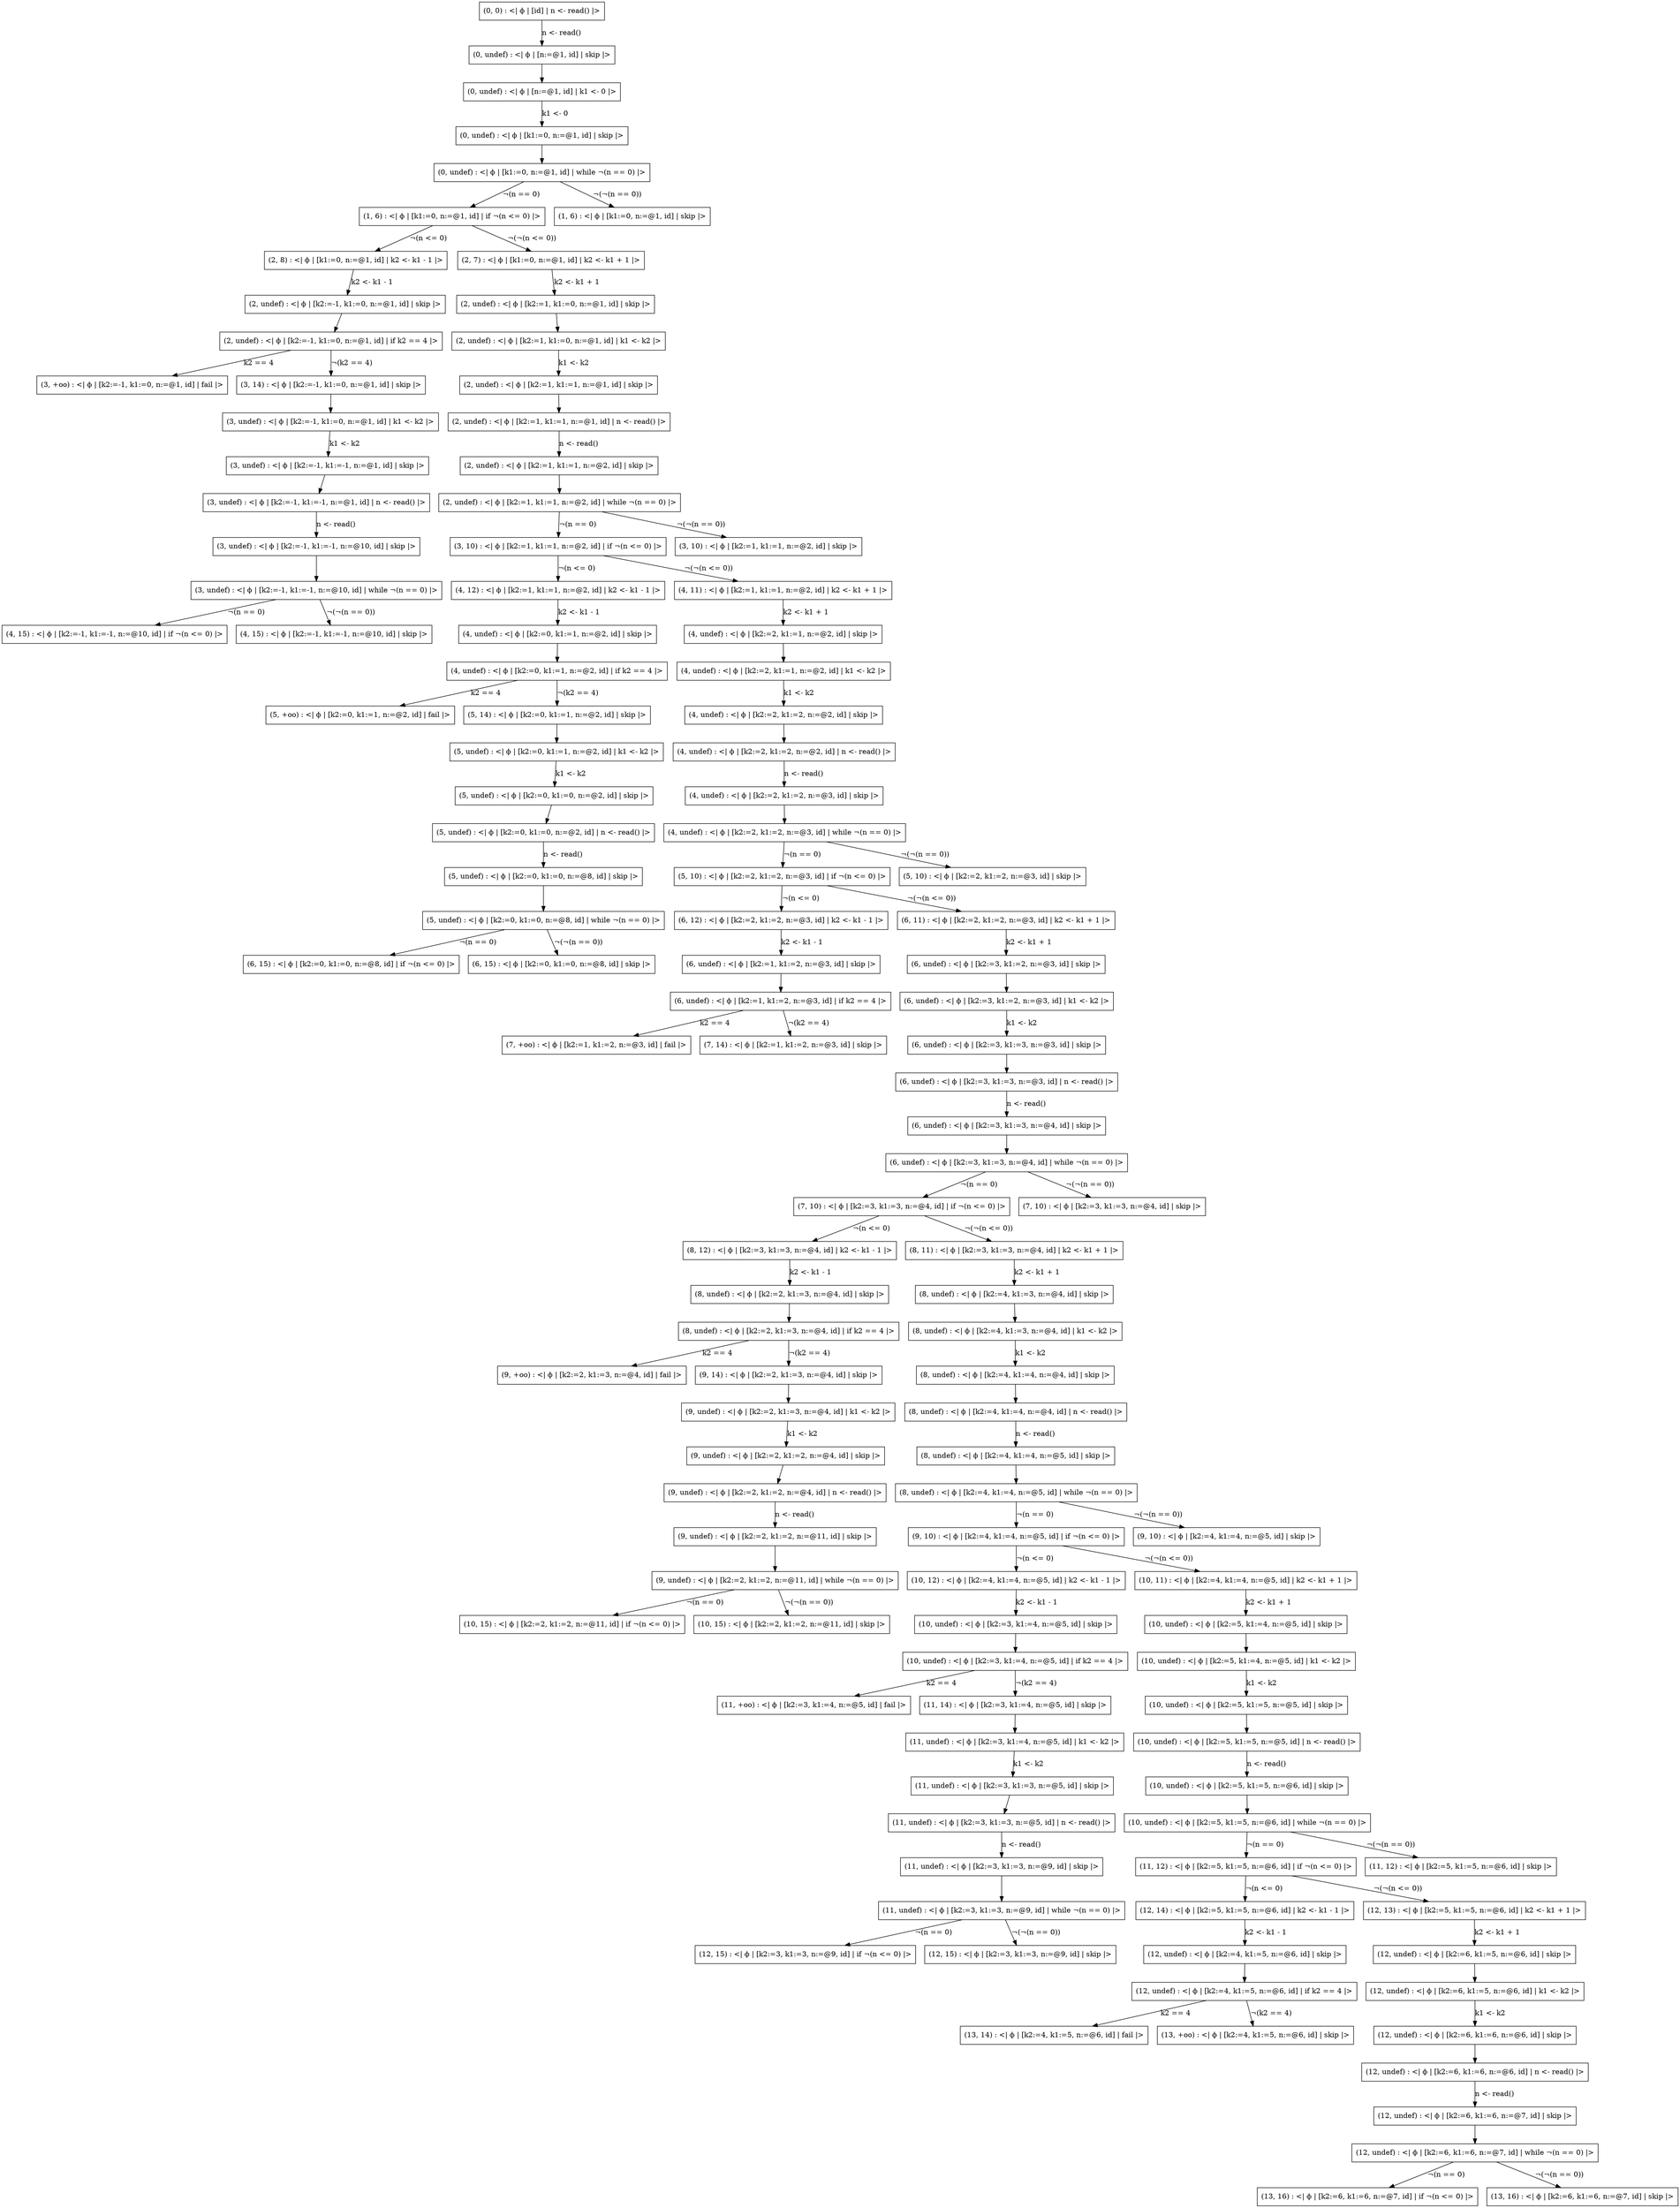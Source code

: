 digraph{
node[shape=box]
"(0, 0) : <| ϕ | [id] | n <- read() |>" -> "(0, undef) : <| ϕ | [n:=@1, id] | skip |>"[label="n <- read()"]
"(0, undef) : <| ϕ | [n:=@1, id] | skip |>" -> "(0, undef) : <| ϕ | [n:=@1, id] | k1 <- 0 |>"[label=""]
"(0, undef) : <| ϕ | [n:=@1, id] | k1 <- 0 |>" -> "(0, undef) : <| ϕ | [k1:=0, n:=@1, id] | skip |>"[label="k1 <- 0"]
"(0, undef) : <| ϕ | [k1:=0, n:=@1, id] | skip |>" -> "(0, undef) : <| ϕ | [k1:=0, n:=@1, id] | while ¬(n == 0) |>"[label=""]
"(0, undef) : <| ϕ | [k1:=0, n:=@1, id] | while ¬(n == 0) |>" -> "(1, 6) : <| ϕ | [k1:=0, n:=@1, id] | if ¬(n <= 0) |>"[label="¬(n == 0)"]
"(0, undef) : <| ϕ | [k1:=0, n:=@1, id] | while ¬(n == 0) |>" -> "(1, 6) : <| ϕ | [k1:=0, n:=@1, id] | skip |>"[label="¬(¬(n == 0))"]
"(1, 6) : <| ϕ | [k1:=0, n:=@1, id] | if ¬(n <= 0) |>" -> "(2, 8) : <| ϕ | [k1:=0, n:=@1, id] | k2 <- k1 - 1 |>"[label="¬(n <= 0)"]
"(1, 6) : <| ϕ | [k1:=0, n:=@1, id] | if ¬(n <= 0) |>" -> "(2, 7) : <| ϕ | [k1:=0, n:=@1, id] | k2 <- k1 + 1 |>"[label="¬(¬(n <= 0))"]
"(2, 7) : <| ϕ | [k1:=0, n:=@1, id] | k2 <- k1 + 1 |>" -> "(2, undef) : <| ϕ | [k2:=1, k1:=0, n:=@1, id] | skip |>"[label="k2 <- k1 + 1"]
"(2, undef) : <| ϕ | [k2:=1, k1:=0, n:=@1, id] | skip |>" -> "(2, undef) : <| ϕ | [k2:=1, k1:=0, n:=@1, id] | k1 <- k2 |>"[label=""]
"(2, undef) : <| ϕ | [k2:=1, k1:=0, n:=@1, id] | k1 <- k2 |>" -> "(2, undef) : <| ϕ | [k2:=1, k1:=1, n:=@1, id] | skip |>"[label="k1 <- k2"]
"(2, undef) : <| ϕ | [k2:=1, k1:=1, n:=@1, id] | skip |>" -> "(2, undef) : <| ϕ | [k2:=1, k1:=1, n:=@1, id] | n <- read() |>"[label=""]
"(2, undef) : <| ϕ | [k2:=1, k1:=1, n:=@1, id] | n <- read() |>" -> "(2, undef) : <| ϕ | [k2:=1, k1:=1, n:=@2, id] | skip |>"[label="n <- read()"]
"(2, undef) : <| ϕ | [k2:=1, k1:=1, n:=@2, id] | skip |>" -> "(2, undef) : <| ϕ | [k2:=1, k1:=1, n:=@2, id] | while ¬(n == 0) |>"[label=""]
"(2, undef) : <| ϕ | [k2:=1, k1:=1, n:=@2, id] | while ¬(n == 0) |>" -> "(3, 10) : <| ϕ | [k2:=1, k1:=1, n:=@2, id] | if ¬(n <= 0) |>"[label="¬(n == 0)"]
"(2, undef) : <| ϕ | [k2:=1, k1:=1, n:=@2, id] | while ¬(n == 0) |>" -> "(3, 10) : <| ϕ | [k2:=1, k1:=1, n:=@2, id] | skip |>"[label="¬(¬(n == 0))"]
"(2, 8) : <| ϕ | [k1:=0, n:=@1, id] | k2 <- k1 - 1 |>" -> "(2, undef) : <| ϕ | [k2:=-1, k1:=0, n:=@1, id] | skip |>"[label="k2 <- k1 - 1"]
"(2, undef) : <| ϕ | [k2:=-1, k1:=0, n:=@1, id] | skip |>" -> "(2, undef) : <| ϕ | [k2:=-1, k1:=0, n:=@1, id] | if k2 == 4 |>"[label=""]
"(2, undef) : <| ϕ | [k2:=-1, k1:=0, n:=@1, id] | if k2 == 4 |>" -> "(3, +oo) : <| ϕ | [k2:=-1, k1:=0, n:=@1, id] | fail |>"[label="k2 == 4"]
"(2, undef) : <| ϕ | [k2:=-1, k1:=0, n:=@1, id] | if k2 == 4 |>" -> "(3, 14) : <| ϕ | [k2:=-1, k1:=0, n:=@1, id] | skip |>"[label="¬(k2 == 4)"]
"(3, 10) : <| ϕ | [k2:=1, k1:=1, n:=@2, id] | if ¬(n <= 0) |>" -> "(4, 12) : <| ϕ | [k2:=1, k1:=1, n:=@2, id] | k2 <- k1 - 1 |>"[label="¬(n <= 0)"]
"(3, 10) : <| ϕ | [k2:=1, k1:=1, n:=@2, id] | if ¬(n <= 0) |>" -> "(4, 11) : <| ϕ | [k2:=1, k1:=1, n:=@2, id] | k2 <- k1 + 1 |>"[label="¬(¬(n <= 0))"]
"(4, 11) : <| ϕ | [k2:=1, k1:=1, n:=@2, id] | k2 <- k1 + 1 |>" -> "(4, undef) : <| ϕ | [k2:=2, k1:=1, n:=@2, id] | skip |>"[label="k2 <- k1 + 1"]
"(4, undef) : <| ϕ | [k2:=2, k1:=1, n:=@2, id] | skip |>" -> "(4, undef) : <| ϕ | [k2:=2, k1:=1, n:=@2, id] | k1 <- k2 |>"[label=""]
"(4, undef) : <| ϕ | [k2:=2, k1:=1, n:=@2, id] | k1 <- k2 |>" -> "(4, undef) : <| ϕ | [k2:=2, k1:=2, n:=@2, id] | skip |>"[label="k1 <- k2"]
"(4, undef) : <| ϕ | [k2:=2, k1:=2, n:=@2, id] | skip |>" -> "(4, undef) : <| ϕ | [k2:=2, k1:=2, n:=@2, id] | n <- read() |>"[label=""]
"(4, undef) : <| ϕ | [k2:=2, k1:=2, n:=@2, id] | n <- read() |>" -> "(4, undef) : <| ϕ | [k2:=2, k1:=2, n:=@3, id] | skip |>"[label="n <- read()"]
"(4, undef) : <| ϕ | [k2:=2, k1:=2, n:=@3, id] | skip |>" -> "(4, undef) : <| ϕ | [k2:=2, k1:=2, n:=@3, id] | while ¬(n == 0) |>"[label=""]
"(4, undef) : <| ϕ | [k2:=2, k1:=2, n:=@3, id] | while ¬(n == 0) |>" -> "(5, 10) : <| ϕ | [k2:=2, k1:=2, n:=@3, id] | if ¬(n <= 0) |>"[label="¬(n == 0)"]
"(4, undef) : <| ϕ | [k2:=2, k1:=2, n:=@3, id] | while ¬(n == 0) |>" -> "(5, 10) : <| ϕ | [k2:=2, k1:=2, n:=@3, id] | skip |>"[label="¬(¬(n == 0))"]
"(5, 10) : <| ϕ | [k2:=2, k1:=2, n:=@3, id] | if ¬(n <= 0) |>" -> "(6, 12) : <| ϕ | [k2:=2, k1:=2, n:=@3, id] | k2 <- k1 - 1 |>"[label="¬(n <= 0)"]
"(5, 10) : <| ϕ | [k2:=2, k1:=2, n:=@3, id] | if ¬(n <= 0) |>" -> "(6, 11) : <| ϕ | [k2:=2, k1:=2, n:=@3, id] | k2 <- k1 + 1 |>"[label="¬(¬(n <= 0))"]
"(6, 11) : <| ϕ | [k2:=2, k1:=2, n:=@3, id] | k2 <- k1 + 1 |>" -> "(6, undef) : <| ϕ | [k2:=3, k1:=2, n:=@3, id] | skip |>"[label="k2 <- k1 + 1"]
"(6, undef) : <| ϕ | [k2:=3, k1:=2, n:=@3, id] | skip |>" -> "(6, undef) : <| ϕ | [k2:=3, k1:=2, n:=@3, id] | k1 <- k2 |>"[label=""]
"(6, undef) : <| ϕ | [k2:=3, k1:=2, n:=@3, id] | k1 <- k2 |>" -> "(6, undef) : <| ϕ | [k2:=3, k1:=3, n:=@3, id] | skip |>"[label="k1 <- k2"]
"(6, undef) : <| ϕ | [k2:=3, k1:=3, n:=@3, id] | skip |>" -> "(6, undef) : <| ϕ | [k2:=3, k1:=3, n:=@3, id] | n <- read() |>"[label=""]
"(6, undef) : <| ϕ | [k2:=3, k1:=3, n:=@3, id] | n <- read() |>" -> "(6, undef) : <| ϕ | [k2:=3, k1:=3, n:=@4, id] | skip |>"[label="n <- read()"]
"(6, undef) : <| ϕ | [k2:=3, k1:=3, n:=@4, id] | skip |>" -> "(6, undef) : <| ϕ | [k2:=3, k1:=3, n:=@4, id] | while ¬(n == 0) |>"[label=""]
"(6, undef) : <| ϕ | [k2:=3, k1:=3, n:=@4, id] | while ¬(n == 0) |>" -> "(7, 10) : <| ϕ | [k2:=3, k1:=3, n:=@4, id] | if ¬(n <= 0) |>"[label="¬(n == 0)"]
"(6, undef) : <| ϕ | [k2:=3, k1:=3, n:=@4, id] | while ¬(n == 0) |>" -> "(7, 10) : <| ϕ | [k2:=3, k1:=3, n:=@4, id] | skip |>"[label="¬(¬(n == 0))"]
"(7, 10) : <| ϕ | [k2:=3, k1:=3, n:=@4, id] | if ¬(n <= 0) |>" -> "(8, 12) : <| ϕ | [k2:=3, k1:=3, n:=@4, id] | k2 <- k1 - 1 |>"[label="¬(n <= 0)"]
"(7, 10) : <| ϕ | [k2:=3, k1:=3, n:=@4, id] | if ¬(n <= 0) |>" -> "(8, 11) : <| ϕ | [k2:=3, k1:=3, n:=@4, id] | k2 <- k1 + 1 |>"[label="¬(¬(n <= 0))"]
"(8, 11) : <| ϕ | [k2:=3, k1:=3, n:=@4, id] | k2 <- k1 + 1 |>" -> "(8, undef) : <| ϕ | [k2:=4, k1:=3, n:=@4, id] | skip |>"[label="k2 <- k1 + 1"]
"(8, undef) : <| ϕ | [k2:=4, k1:=3, n:=@4, id] | skip |>" -> "(8, undef) : <| ϕ | [k2:=4, k1:=3, n:=@4, id] | k1 <- k2 |>"[label=""]
"(8, undef) : <| ϕ | [k2:=4, k1:=3, n:=@4, id] | k1 <- k2 |>" -> "(8, undef) : <| ϕ | [k2:=4, k1:=4, n:=@4, id] | skip |>"[label="k1 <- k2"]
"(8, undef) : <| ϕ | [k2:=4, k1:=4, n:=@4, id] | skip |>" -> "(8, undef) : <| ϕ | [k2:=4, k1:=4, n:=@4, id] | n <- read() |>"[label=""]
"(8, undef) : <| ϕ | [k2:=4, k1:=4, n:=@4, id] | n <- read() |>" -> "(8, undef) : <| ϕ | [k2:=4, k1:=4, n:=@5, id] | skip |>"[label="n <- read()"]
"(8, undef) : <| ϕ | [k2:=4, k1:=4, n:=@5, id] | skip |>" -> "(8, undef) : <| ϕ | [k2:=4, k1:=4, n:=@5, id] | while ¬(n == 0) |>"[label=""]
"(8, undef) : <| ϕ | [k2:=4, k1:=4, n:=@5, id] | while ¬(n == 0) |>" -> "(9, 10) : <| ϕ | [k2:=4, k1:=4, n:=@5, id] | if ¬(n <= 0) |>"[label="¬(n == 0)"]
"(8, undef) : <| ϕ | [k2:=4, k1:=4, n:=@5, id] | while ¬(n == 0) |>" -> "(9, 10) : <| ϕ | [k2:=4, k1:=4, n:=@5, id] | skip |>"[label="¬(¬(n == 0))"]
"(9, 10) : <| ϕ | [k2:=4, k1:=4, n:=@5, id] | if ¬(n <= 0) |>" -> "(10, 12) : <| ϕ | [k2:=4, k1:=4, n:=@5, id] | k2 <- k1 - 1 |>"[label="¬(n <= 0)"]
"(9, 10) : <| ϕ | [k2:=4, k1:=4, n:=@5, id] | if ¬(n <= 0) |>" -> "(10, 11) : <| ϕ | [k2:=4, k1:=4, n:=@5, id] | k2 <- k1 + 1 |>"[label="¬(¬(n <= 0))"]
"(10, 11) : <| ϕ | [k2:=4, k1:=4, n:=@5, id] | k2 <- k1 + 1 |>" -> "(10, undef) : <| ϕ | [k2:=5, k1:=4, n:=@5, id] | skip |>"[label="k2 <- k1 + 1"]
"(10, undef) : <| ϕ | [k2:=5, k1:=4, n:=@5, id] | skip |>" -> "(10, undef) : <| ϕ | [k2:=5, k1:=4, n:=@5, id] | k1 <- k2 |>"[label=""]
"(10, undef) : <| ϕ | [k2:=5, k1:=4, n:=@5, id] | k1 <- k2 |>" -> "(10, undef) : <| ϕ | [k2:=5, k1:=5, n:=@5, id] | skip |>"[label="k1 <- k2"]
"(10, undef) : <| ϕ | [k2:=5, k1:=5, n:=@5, id] | skip |>" -> "(10, undef) : <| ϕ | [k2:=5, k1:=5, n:=@5, id] | n <- read() |>"[label=""]
"(10, undef) : <| ϕ | [k2:=5, k1:=5, n:=@5, id] | n <- read() |>" -> "(10, undef) : <| ϕ | [k2:=5, k1:=5, n:=@6, id] | skip |>"[label="n <- read()"]
"(10, undef) : <| ϕ | [k2:=5, k1:=5, n:=@6, id] | skip |>" -> "(10, undef) : <| ϕ | [k2:=5, k1:=5, n:=@6, id] | while ¬(n == 0) |>"[label=""]
"(10, undef) : <| ϕ | [k2:=5, k1:=5, n:=@6, id] | while ¬(n == 0) |>" -> "(11, 12) : <| ϕ | [k2:=5, k1:=5, n:=@6, id] | if ¬(n <= 0) |>"[label="¬(n == 0)"]
"(10, undef) : <| ϕ | [k2:=5, k1:=5, n:=@6, id] | while ¬(n == 0) |>" -> "(11, 12) : <| ϕ | [k2:=5, k1:=5, n:=@6, id] | skip |>"[label="¬(¬(n == 0))"]
"(10, 12) : <| ϕ | [k2:=4, k1:=4, n:=@5, id] | k2 <- k1 - 1 |>" -> "(10, undef) : <| ϕ | [k2:=3, k1:=4, n:=@5, id] | skip |>"[label="k2 <- k1 - 1"]
"(10, undef) : <| ϕ | [k2:=3, k1:=4, n:=@5, id] | skip |>" -> "(10, undef) : <| ϕ | [k2:=3, k1:=4, n:=@5, id] | if k2 == 4 |>"[label=""]
"(10, undef) : <| ϕ | [k2:=3, k1:=4, n:=@5, id] | if k2 == 4 |>" -> "(11, +oo) : <| ϕ | [k2:=3, k1:=4, n:=@5, id] | fail |>"[label="k2 == 4"]
"(10, undef) : <| ϕ | [k2:=3, k1:=4, n:=@5, id] | if k2 == 4 |>" -> "(11, 14) : <| ϕ | [k2:=3, k1:=4, n:=@5, id] | skip |>"[label="¬(k2 == 4)"]
"(4, 12) : <| ϕ | [k2:=1, k1:=1, n:=@2, id] | k2 <- k1 - 1 |>" -> "(4, undef) : <| ϕ | [k2:=0, k1:=1, n:=@2, id] | skip |>"[label="k2 <- k1 - 1"]
"(4, undef) : <| ϕ | [k2:=0, k1:=1, n:=@2, id] | skip |>" -> "(4, undef) : <| ϕ | [k2:=0, k1:=1, n:=@2, id] | if k2 == 4 |>"[label=""]
"(4, undef) : <| ϕ | [k2:=0, k1:=1, n:=@2, id] | if k2 == 4 |>" -> "(5, +oo) : <| ϕ | [k2:=0, k1:=1, n:=@2, id] | fail |>"[label="k2 == 4"]
"(4, undef) : <| ϕ | [k2:=0, k1:=1, n:=@2, id] | if k2 == 4 |>" -> "(5, 14) : <| ϕ | [k2:=0, k1:=1, n:=@2, id] | skip |>"[label="¬(k2 == 4)"]
"(6, 12) : <| ϕ | [k2:=2, k1:=2, n:=@3, id] | k2 <- k1 - 1 |>" -> "(6, undef) : <| ϕ | [k2:=1, k1:=2, n:=@3, id] | skip |>"[label="k2 <- k1 - 1"]
"(6, undef) : <| ϕ | [k2:=1, k1:=2, n:=@3, id] | skip |>" -> "(6, undef) : <| ϕ | [k2:=1, k1:=2, n:=@3, id] | if k2 == 4 |>"[label=""]
"(6, undef) : <| ϕ | [k2:=1, k1:=2, n:=@3, id] | if k2 == 4 |>" -> "(7, +oo) : <| ϕ | [k2:=1, k1:=2, n:=@3, id] | fail |>"[label="k2 == 4"]
"(6, undef) : <| ϕ | [k2:=1, k1:=2, n:=@3, id] | if k2 == 4 |>" -> "(7, 14) : <| ϕ | [k2:=1, k1:=2, n:=@3, id] | skip |>"[label="¬(k2 == 4)"]
"(8, 12) : <| ϕ | [k2:=3, k1:=3, n:=@4, id] | k2 <- k1 - 1 |>" -> "(8, undef) : <| ϕ | [k2:=2, k1:=3, n:=@4, id] | skip |>"[label="k2 <- k1 - 1"]
"(8, undef) : <| ϕ | [k2:=2, k1:=3, n:=@4, id] | skip |>" -> "(8, undef) : <| ϕ | [k2:=2, k1:=3, n:=@4, id] | if k2 == 4 |>"[label=""]
"(8, undef) : <| ϕ | [k2:=2, k1:=3, n:=@4, id] | if k2 == 4 |>" -> "(9, +oo) : <| ϕ | [k2:=2, k1:=3, n:=@4, id] | fail |>"[label="k2 == 4"]
"(8, undef) : <| ϕ | [k2:=2, k1:=3, n:=@4, id] | if k2 == 4 |>" -> "(9, 14) : <| ϕ | [k2:=2, k1:=3, n:=@4, id] | skip |>"[label="¬(k2 == 4)"]
"(11, 12) : <| ϕ | [k2:=5, k1:=5, n:=@6, id] | if ¬(n <= 0) |>" -> "(12, 14) : <| ϕ | [k2:=5, k1:=5, n:=@6, id] | k2 <- k1 - 1 |>"[label="¬(n <= 0)"]
"(11, 12) : <| ϕ | [k2:=5, k1:=5, n:=@6, id] | if ¬(n <= 0) |>" -> "(12, 13) : <| ϕ | [k2:=5, k1:=5, n:=@6, id] | k2 <- k1 + 1 |>"[label="¬(¬(n <= 0))"]
"(12, 13) : <| ϕ | [k2:=5, k1:=5, n:=@6, id] | k2 <- k1 + 1 |>" -> "(12, undef) : <| ϕ | [k2:=6, k1:=5, n:=@6, id] | skip |>"[label="k2 <- k1 + 1"]
"(12, undef) : <| ϕ | [k2:=6, k1:=5, n:=@6, id] | skip |>" -> "(12, undef) : <| ϕ | [k2:=6, k1:=5, n:=@6, id] | k1 <- k2 |>"[label=""]
"(12, undef) : <| ϕ | [k2:=6, k1:=5, n:=@6, id] | k1 <- k2 |>" -> "(12, undef) : <| ϕ | [k2:=6, k1:=6, n:=@6, id] | skip |>"[label="k1 <- k2"]
"(12, undef) : <| ϕ | [k2:=6, k1:=6, n:=@6, id] | skip |>" -> "(12, undef) : <| ϕ | [k2:=6, k1:=6, n:=@6, id] | n <- read() |>"[label=""]
"(12, undef) : <| ϕ | [k2:=6, k1:=6, n:=@6, id] | n <- read() |>" -> "(12, undef) : <| ϕ | [k2:=6, k1:=6, n:=@7, id] | skip |>"[label="n <- read()"]
"(12, undef) : <| ϕ | [k2:=6, k1:=6, n:=@7, id] | skip |>" -> "(12, undef) : <| ϕ | [k2:=6, k1:=6, n:=@7, id] | while ¬(n == 0) |>"[label=""]
"(12, undef) : <| ϕ | [k2:=6, k1:=6, n:=@7, id] | while ¬(n == 0) |>" -> "(13, 16) : <| ϕ | [k2:=6, k1:=6, n:=@7, id] | if ¬(n <= 0) |>"[label="¬(n == 0)"]
"(12, undef) : <| ϕ | [k2:=6, k1:=6, n:=@7, id] | while ¬(n == 0) |>" -> "(13, 16) : <| ϕ | [k2:=6, k1:=6, n:=@7, id] | skip |>"[label="¬(¬(n == 0))"]
"(5, 14) : <| ϕ | [k2:=0, k1:=1, n:=@2, id] | skip |>" -> "(5, undef) : <| ϕ | [k2:=0, k1:=1, n:=@2, id] | k1 <- k2 |>"[label=""]
"(5, undef) : <| ϕ | [k2:=0, k1:=1, n:=@2, id] | k1 <- k2 |>" -> "(5, undef) : <| ϕ | [k2:=0, k1:=0, n:=@2, id] | skip |>"[label="k1 <- k2"]
"(5, undef) : <| ϕ | [k2:=0, k1:=0, n:=@2, id] | skip |>" -> "(5, undef) : <| ϕ | [k2:=0, k1:=0, n:=@2, id] | n <- read() |>"[label=""]
"(5, undef) : <| ϕ | [k2:=0, k1:=0, n:=@2, id] | n <- read() |>" -> "(5, undef) : <| ϕ | [k2:=0, k1:=0, n:=@8, id] | skip |>"[label="n <- read()"]
"(5, undef) : <| ϕ | [k2:=0, k1:=0, n:=@8, id] | skip |>" -> "(5, undef) : <| ϕ | [k2:=0, k1:=0, n:=@8, id] | while ¬(n == 0) |>"[label=""]
"(5, undef) : <| ϕ | [k2:=0, k1:=0, n:=@8, id] | while ¬(n == 0) |>" -> "(6, 15) : <| ϕ | [k2:=0, k1:=0, n:=@8, id] | if ¬(n <= 0) |>"[label="¬(n == 0)"]
"(5, undef) : <| ϕ | [k2:=0, k1:=0, n:=@8, id] | while ¬(n == 0) |>" -> "(6, 15) : <| ϕ | [k2:=0, k1:=0, n:=@8, id] | skip |>"[label="¬(¬(n == 0))"]
"(11, 14) : <| ϕ | [k2:=3, k1:=4, n:=@5, id] | skip |>" -> "(11, undef) : <| ϕ | [k2:=3, k1:=4, n:=@5, id] | k1 <- k2 |>"[label=""]
"(11, undef) : <| ϕ | [k2:=3, k1:=4, n:=@5, id] | k1 <- k2 |>" -> "(11, undef) : <| ϕ | [k2:=3, k1:=3, n:=@5, id] | skip |>"[label="k1 <- k2"]
"(11, undef) : <| ϕ | [k2:=3, k1:=3, n:=@5, id] | skip |>" -> "(11, undef) : <| ϕ | [k2:=3, k1:=3, n:=@5, id] | n <- read() |>"[label=""]
"(11, undef) : <| ϕ | [k2:=3, k1:=3, n:=@5, id] | n <- read() |>" -> "(11, undef) : <| ϕ | [k2:=3, k1:=3, n:=@9, id] | skip |>"[label="n <- read()"]
"(11, undef) : <| ϕ | [k2:=3, k1:=3, n:=@9, id] | skip |>" -> "(11, undef) : <| ϕ | [k2:=3, k1:=3, n:=@9, id] | while ¬(n == 0) |>"[label=""]
"(11, undef) : <| ϕ | [k2:=3, k1:=3, n:=@9, id] | while ¬(n == 0) |>" -> "(12, 15) : <| ϕ | [k2:=3, k1:=3, n:=@9, id] | if ¬(n <= 0) |>"[label="¬(n == 0)"]
"(11, undef) : <| ϕ | [k2:=3, k1:=3, n:=@9, id] | while ¬(n == 0) |>" -> "(12, 15) : <| ϕ | [k2:=3, k1:=3, n:=@9, id] | skip |>"[label="¬(¬(n == 0))"]
"(3, 14) : <| ϕ | [k2:=-1, k1:=0, n:=@1, id] | skip |>" -> "(3, undef) : <| ϕ | [k2:=-1, k1:=0, n:=@1, id] | k1 <- k2 |>"[label=""]
"(3, undef) : <| ϕ | [k2:=-1, k1:=0, n:=@1, id] | k1 <- k2 |>" -> "(3, undef) : <| ϕ | [k2:=-1, k1:=-1, n:=@1, id] | skip |>"[label="k1 <- k2"]
"(3, undef) : <| ϕ | [k2:=-1, k1:=-1, n:=@1, id] | skip |>" -> "(3, undef) : <| ϕ | [k2:=-1, k1:=-1, n:=@1, id] | n <- read() |>"[label=""]
"(3, undef) : <| ϕ | [k2:=-1, k1:=-1, n:=@1, id] | n <- read() |>" -> "(3, undef) : <| ϕ | [k2:=-1, k1:=-1, n:=@10, id] | skip |>"[label="n <- read()"]
"(3, undef) : <| ϕ | [k2:=-1, k1:=-1, n:=@10, id] | skip |>" -> "(3, undef) : <| ϕ | [k2:=-1, k1:=-1, n:=@10, id] | while ¬(n == 0) |>"[label=""]
"(3, undef) : <| ϕ | [k2:=-1, k1:=-1, n:=@10, id] | while ¬(n == 0) |>" -> "(4, 15) : <| ϕ | [k2:=-1, k1:=-1, n:=@10, id] | if ¬(n <= 0) |>"[label="¬(n == 0)"]
"(3, undef) : <| ϕ | [k2:=-1, k1:=-1, n:=@10, id] | while ¬(n == 0) |>" -> "(4, 15) : <| ϕ | [k2:=-1, k1:=-1, n:=@10, id] | skip |>"[label="¬(¬(n == 0))"]
"(12, 14) : <| ϕ | [k2:=5, k1:=5, n:=@6, id] | k2 <- k1 - 1 |>" -> "(12, undef) : <| ϕ | [k2:=4, k1:=5, n:=@6, id] | skip |>"[label="k2 <- k1 - 1"]
"(12, undef) : <| ϕ | [k2:=4, k1:=5, n:=@6, id] | skip |>" -> "(12, undef) : <| ϕ | [k2:=4, k1:=5, n:=@6, id] | if k2 == 4 |>"[label=""]
"(12, undef) : <| ϕ | [k2:=4, k1:=5, n:=@6, id] | if k2 == 4 |>" -> "(13, 14) : <| ϕ | [k2:=4, k1:=5, n:=@6, id] | fail |>"[label="k2 == 4"]
"(12, undef) : <| ϕ | [k2:=4, k1:=5, n:=@6, id] | if k2 == 4 |>" -> "(13, +oo) : <| ϕ | [k2:=4, k1:=5, n:=@6, id] | skip |>"[label="¬(k2 == 4)"]
"(9, 14) : <| ϕ | [k2:=2, k1:=3, n:=@4, id] | skip |>" -> "(9, undef) : <| ϕ | [k2:=2, k1:=3, n:=@4, id] | k1 <- k2 |>"[label=""]
"(9, undef) : <| ϕ | [k2:=2, k1:=3, n:=@4, id] | k1 <- k2 |>" -> "(9, undef) : <| ϕ | [k2:=2, k1:=2, n:=@4, id] | skip |>"[label="k1 <- k2"]
"(9, undef) : <| ϕ | [k2:=2, k1:=2, n:=@4, id] | skip |>" -> "(9, undef) : <| ϕ | [k2:=2, k1:=2, n:=@4, id] | n <- read() |>"[label=""]
"(9, undef) : <| ϕ | [k2:=2, k1:=2, n:=@4, id] | n <- read() |>" -> "(9, undef) : <| ϕ | [k2:=2, k1:=2, n:=@11, id] | skip |>"[label="n <- read()"]
"(9, undef) : <| ϕ | [k2:=2, k1:=2, n:=@11, id] | skip |>" -> "(9, undef) : <| ϕ | [k2:=2, k1:=2, n:=@11, id] | while ¬(n == 0) |>"[label=""]
"(9, undef) : <| ϕ | [k2:=2, k1:=2, n:=@11, id] | while ¬(n == 0) |>" -> "(10, 15) : <| ϕ | [k2:=2, k1:=2, n:=@11, id] | if ¬(n <= 0) |>"[label="¬(n == 0)"]
"(9, undef) : <| ϕ | [k2:=2, k1:=2, n:=@11, id] | while ¬(n == 0) |>" -> "(10, 15) : <| ϕ | [k2:=2, k1:=2, n:=@11, id] | skip |>"[label="¬(¬(n == 0))"]
}

